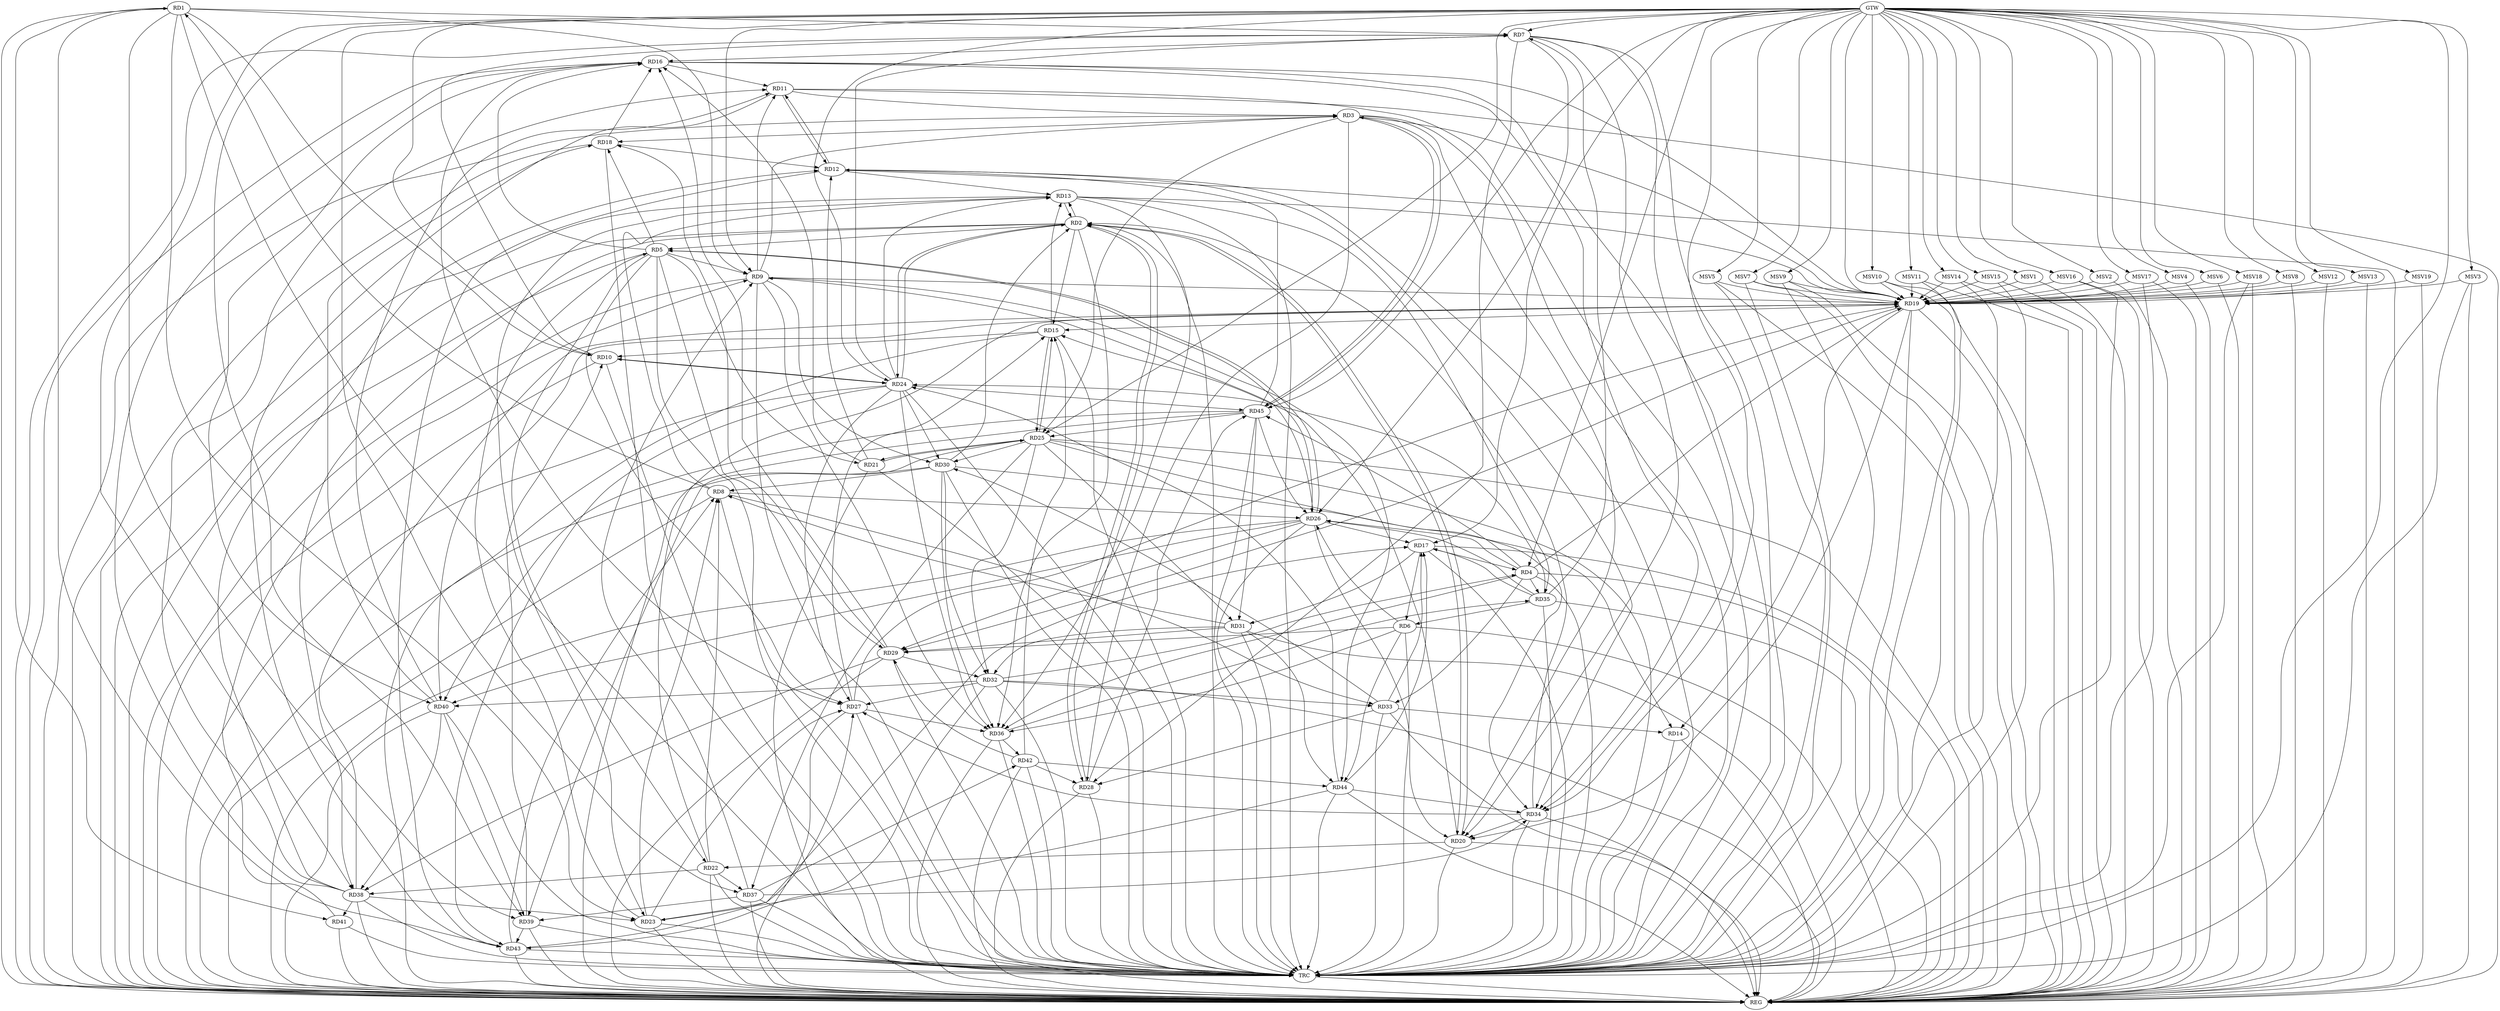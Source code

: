strict digraph G {
  RD1 [ label="RD1" ];
  RD2 [ label="RD2" ];
  RD3 [ label="RD3" ];
  RD4 [ label="RD4" ];
  RD5 [ label="RD5" ];
  RD6 [ label="RD6" ];
  RD7 [ label="RD7" ];
  RD8 [ label="RD8" ];
  RD9 [ label="RD9" ];
  RD10 [ label="RD10" ];
  RD11 [ label="RD11" ];
  RD12 [ label="RD12" ];
  RD13 [ label="RD13" ];
  RD14 [ label="RD14" ];
  RD15 [ label="RD15" ];
  RD16 [ label="RD16" ];
  RD17 [ label="RD17" ];
  RD18 [ label="RD18" ];
  RD19 [ label="RD19" ];
  RD20 [ label="RD20" ];
  RD21 [ label="RD21" ];
  RD22 [ label="RD22" ];
  RD23 [ label="RD23" ];
  RD24 [ label="RD24" ];
  RD25 [ label="RD25" ];
  RD26 [ label="RD26" ];
  RD27 [ label="RD27" ];
  RD28 [ label="RD28" ];
  RD29 [ label="RD29" ];
  RD30 [ label="RD30" ];
  RD31 [ label="RD31" ];
  RD32 [ label="RD32" ];
  RD33 [ label="RD33" ];
  RD34 [ label="RD34" ];
  RD35 [ label="RD35" ];
  RD36 [ label="RD36" ];
  RD37 [ label="RD37" ];
  RD38 [ label="RD38" ];
  RD39 [ label="RD39" ];
  RD40 [ label="RD40" ];
  RD41 [ label="RD41" ];
  RD42 [ label="RD42" ];
  RD43 [ label="RD43" ];
  RD44 [ label="RD44" ];
  RD45 [ label="RD45" ];
  GTW [ label="GTW" ];
  REG [ label="REG" ];
  TRC [ label="TRC" ];
  MSV1 [ label="MSV1" ];
  MSV2 [ label="MSV2" ];
  MSV3 [ label="MSV3" ];
  MSV4 [ label="MSV4" ];
  MSV5 [ label="MSV5" ];
  MSV6 [ label="MSV6" ];
  MSV7 [ label="MSV7" ];
  MSV8 [ label="MSV8" ];
  MSV9 [ label="MSV9" ];
  MSV10 [ label="MSV10" ];
  MSV11 [ label="MSV11" ];
  MSV12 [ label="MSV12" ];
  MSV13 [ label="MSV13" ];
  MSV14 [ label="MSV14" ];
  MSV15 [ label="MSV15" ];
  MSV16 [ label="MSV16" ];
  MSV17 [ label="MSV17" ];
  MSV18 [ label="MSV18" ];
  MSV19 [ label="MSV19" ];
  RD1 -> RD7;
  RD8 -> RD1;
  RD1 -> RD9;
  RD1 -> RD10;
  RD1 -> RD23;
  RD1 -> RD39;
  RD1 -> RD41;
  RD43 -> RD1;
  RD2 -> RD5;
  RD2 -> RD13;
  RD13 -> RD2;
  RD2 -> RD15;
  RD2 -> RD20;
  RD20 -> RD2;
  RD2 -> RD24;
  RD24 -> RD2;
  RD2 -> RD28;
  RD28 -> RD2;
  RD30 -> RD2;
  RD34 -> RD2;
  RD2 -> RD36;
  RD2 -> RD38;
  RD9 -> RD3;
  RD11 -> RD3;
  RD3 -> RD18;
  RD3 -> RD19;
  RD3 -> RD20;
  RD3 -> RD25;
  RD3 -> RD28;
  RD3 -> RD45;
  RD45 -> RD3;
  RD17 -> RD4;
  RD4 -> RD19;
  RD4 -> RD26;
  RD32 -> RD4;
  RD4 -> RD33;
  RD4 -> RD35;
  RD4 -> RD36;
  RD4 -> RD45;
  RD5 -> RD9;
  RD5 -> RD16;
  RD5 -> RD18;
  RD5 -> RD21;
  RD5 -> RD22;
  RD23 -> RD5;
  RD5 -> RD26;
  RD26 -> RD5;
  RD5 -> RD27;
  RD5 -> RD29;
  RD17 -> RD6;
  RD6 -> RD26;
  RD6 -> RD29;
  RD35 -> RD6;
  RD6 -> RD36;
  RD6 -> RD44;
  RD10 -> RD7;
  RD7 -> RD16;
  RD7 -> RD20;
  RD24 -> RD7;
  RD7 -> RD26;
  RD7 -> RD28;
  RD7 -> RD34;
  RD35 -> RD7;
  RD8 -> RD13;
  RD22 -> RD8;
  RD23 -> RD8;
  RD8 -> RD26;
  RD30 -> RD8;
  RD31 -> RD8;
  RD8 -> RD33;
  RD43 -> RD8;
  RD9 -> RD11;
  RD9 -> RD19;
  RD26 -> RD9;
  RD9 -> RD30;
  RD9 -> RD36;
  RD37 -> RD9;
  RD41 -> RD9;
  RD9 -> RD44;
  RD15 -> RD10;
  RD10 -> RD24;
  RD24 -> RD10;
  RD39 -> RD10;
  RD11 -> RD12;
  RD12 -> RD11;
  RD16 -> RD11;
  RD38 -> RD11;
  RD40 -> RD11;
  RD11 -> RD43;
  RD12 -> RD13;
  RD18 -> RD12;
  RD21 -> RD12;
  RD12 -> RD34;
  RD38 -> RD12;
  RD12 -> RD43;
  RD45 -> RD12;
  RD15 -> RD13;
  RD13 -> RD19;
  RD13 -> RD23;
  RD24 -> RD13;
  RD13 -> RD35;
  RD13 -> RD36;
  RD19 -> RD14;
  RD30 -> RD14;
  RD33 -> RD14;
  RD19 -> RD15;
  RD20 -> RD15;
  RD15 -> RD25;
  RD25 -> RD15;
  RD27 -> RD15;
  RD42 -> RD15;
  RD18 -> RD16;
  RD16 -> RD19;
  RD21 -> RD16;
  RD16 -> RD27;
  RD29 -> RD16;
  RD16 -> RD34;
  RD38 -> RD16;
  RD16 -> RD40;
  RD23 -> RD17;
  RD26 -> RD17;
  RD17 -> RD31;
  RD33 -> RD17;
  RD35 -> RD17;
  RD44 -> RD17;
  RD29 -> RD18;
  RD40 -> RD18;
  RD19 -> RD20;
  RD22 -> RD19;
  RD27 -> RD19;
  RD19 -> RD29;
  RD38 -> RD19;
  RD19 -> RD40;
  RD20 -> RD22;
  RD26 -> RD20;
  RD34 -> RD20;
  RD21 -> RD25;
  RD25 -> RD21;
  RD22 -> RD37;
  RD22 -> RD38;
  RD23 -> RD27;
  RD38 -> RD23;
  RD44 -> RD23;
  RD24 -> RD27;
  RD24 -> RD30;
  RD35 -> RD24;
  RD24 -> RD36;
  RD24 -> RD43;
  RD44 -> RD24;
  RD24 -> RD45;
  RD25 -> RD30;
  RD25 -> RD31;
  RD25 -> RD32;
  RD25 -> RD34;
  RD25 -> RD37;
  RD25 -> RD39;
  RD45 -> RD25;
  RD26 -> RD29;
  RD35 -> RD26;
  RD26 -> RD40;
  RD45 -> RD26;
  RD32 -> RD27;
  RD34 -> RD27;
  RD27 -> RD36;
  RD43 -> RD27;
  RD33 -> RD28;
  RD42 -> RD28;
  RD28 -> RD45;
  RD31 -> RD29;
  RD29 -> RD32;
  RD29 -> RD38;
  RD42 -> RD29;
  RD30 -> RD32;
  RD33 -> RD30;
  RD30 -> RD36;
  RD31 -> RD32;
  RD31 -> RD44;
  RD45 -> RD31;
  RD32 -> RD33;
  RD32 -> RD40;
  RD32 -> RD43;
  RD37 -> RD34;
  RD44 -> RD34;
  RD36 -> RD35;
  RD36 -> RD42;
  RD37 -> RD39;
  RD37 -> RD42;
  RD40 -> RD38;
  RD38 -> RD41;
  RD40 -> RD39;
  RD39 -> RD43;
  RD45 -> RD40;
  RD42 -> RD44;
  GTW -> RD10;
  GTW -> RD7;
  GTW -> RD39;
  GTW -> RD45;
  GTW -> RD38;
  GTW -> RD19;
  GTW -> RD9;
  GTW -> RD25;
  GTW -> RD4;
  GTW -> RD24;
  GTW -> RD37;
  GTW -> RD34;
  GTW -> RD17;
  RD1 -> REG;
  RD2 -> REG;
  RD3 -> REG;
  RD4 -> REG;
  RD5 -> REG;
  RD6 -> REG;
  RD7 -> REG;
  RD8 -> REG;
  RD9 -> REG;
  RD10 -> REG;
  RD11 -> REG;
  RD12 -> REG;
  RD13 -> REG;
  RD14 -> REG;
  RD15 -> REG;
  RD16 -> REG;
  RD17 -> REG;
  RD18 -> REG;
  RD19 -> REG;
  RD20 -> REG;
  RD21 -> REG;
  RD22 -> REG;
  RD23 -> REG;
  RD24 -> REG;
  RD25 -> REG;
  RD26 -> REG;
  RD27 -> REG;
  RD28 -> REG;
  RD29 -> REG;
  RD30 -> REG;
  RD31 -> REG;
  RD32 -> REG;
  RD33 -> REG;
  RD34 -> REG;
  RD35 -> REG;
  RD36 -> REG;
  RD37 -> REG;
  RD38 -> REG;
  RD39 -> REG;
  RD40 -> REG;
  RD41 -> REG;
  RD42 -> REG;
  RD43 -> REG;
  RD44 -> REG;
  RD45 -> REG;
  RD1 -> TRC;
  RD2 -> TRC;
  RD3 -> TRC;
  RD4 -> TRC;
  RD5 -> TRC;
  RD6 -> TRC;
  RD7 -> TRC;
  RD8 -> TRC;
  RD9 -> TRC;
  RD10 -> TRC;
  RD11 -> TRC;
  RD12 -> TRC;
  RD13 -> TRC;
  RD14 -> TRC;
  RD15 -> TRC;
  RD16 -> TRC;
  RD17 -> TRC;
  RD18 -> TRC;
  RD19 -> TRC;
  RD20 -> TRC;
  RD21 -> TRC;
  RD22 -> TRC;
  RD23 -> TRC;
  RD24 -> TRC;
  RD25 -> TRC;
  RD26 -> TRC;
  RD27 -> TRC;
  RD28 -> TRC;
  RD29 -> TRC;
  RD30 -> TRC;
  RD31 -> TRC;
  RD32 -> TRC;
  RD33 -> TRC;
  RD34 -> TRC;
  RD35 -> TRC;
  RD36 -> TRC;
  RD37 -> TRC;
  RD38 -> TRC;
  RD39 -> TRC;
  RD40 -> TRC;
  RD41 -> TRC;
  RD42 -> TRC;
  RD43 -> TRC;
  RD44 -> TRC;
  RD45 -> TRC;
  GTW -> TRC;
  TRC -> REG;
  MSV1 -> RD19;
  GTW -> MSV1;
  MSV1 -> REG;
  MSV2 -> RD19;
  MSV3 -> RD19;
  MSV4 -> RD19;
  MSV5 -> RD19;
  MSV6 -> RD19;
  MSV7 -> RD19;
  GTW -> MSV2;
  MSV2 -> REG;
  GTW -> MSV3;
  MSV3 -> REG;
  MSV3 -> TRC;
  GTW -> MSV4;
  MSV4 -> REG;
  GTW -> MSV5;
  MSV5 -> REG;
  MSV5 -> TRC;
  GTW -> MSV6;
  MSV6 -> REG;
  GTW -> MSV7;
  MSV7 -> REG;
  MSV7 -> TRC;
  MSV8 -> RD19;
  GTW -> MSV8;
  MSV8 -> REG;
  MSV9 -> RD19;
  GTW -> MSV9;
  MSV9 -> REG;
  MSV9 -> TRC;
  MSV10 -> RD19;
  GTW -> MSV10;
  MSV10 -> REG;
  MSV10 -> TRC;
  MSV11 -> RD19;
  MSV12 -> RD19;
  GTW -> MSV11;
  MSV11 -> REG;
  MSV11 -> TRC;
  GTW -> MSV12;
  MSV12 -> REG;
  MSV13 -> RD19;
  GTW -> MSV13;
  MSV13 -> REG;
  MSV14 -> RD19;
  GTW -> MSV14;
  MSV14 -> REG;
  MSV14 -> TRC;
  MSV15 -> RD19;
  GTW -> MSV15;
  MSV15 -> REG;
  MSV15 -> TRC;
  MSV16 -> RD19;
  GTW -> MSV16;
  MSV16 -> REG;
  MSV16 -> TRC;
  MSV17 -> RD19;
  GTW -> MSV17;
  MSV17 -> REG;
  MSV17 -> TRC;
  MSV18 -> RD19;
  MSV19 -> RD19;
  GTW -> MSV18;
  MSV18 -> REG;
  MSV18 -> TRC;
  GTW -> MSV19;
  MSV19 -> REG;
}
